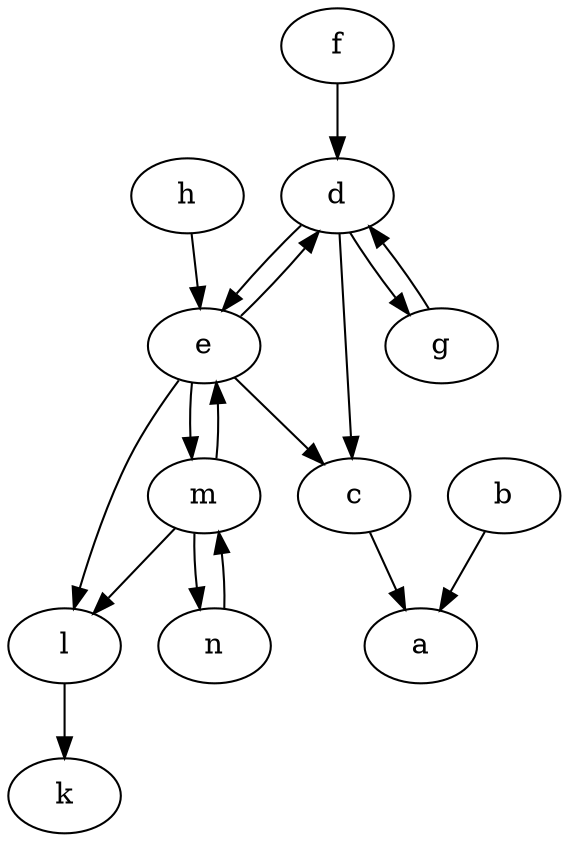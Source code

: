 digraph {
    // Node defaults can be set here if needed
    "a" [fontsize=14]
    "k" [fontsize=14]
    "l" [fontsize=14]
    "c" [fontsize=14]
    "b" [fontsize=14]
    "d" [fontsize=14]
    "e" [fontsize=14]
    "m" [fontsize=14]
    "f" [fontsize=14]
    "g" [fontsize=14]
    "h" [fontsize=14]
    "n" [fontsize=14]
    edge[labeldistance=1.5 fontsize=12]
    "b" -> "a" [dir="forward"]
    "c" -> "a" [dir="forward"]
    "l" -> "k" [dir="forward"]
    "d" -> "c" [dir="forward"]
    "e" -> "c" [dir="forward"]
    "e" -> "l" [dir="forward"]
    "m" -> "l" [dir="forward"]
    "e" -> "d" [dir="forward"]
    "d" -> "e" [dir="forward"]
    "m" -> "e" [dir="forward"]
    "e" -> "m" [dir="forward"]
    "f" -> "d" [dir="forward"]
    "g" -> "d" [dir="forward"]
    "d" -> "g" [dir="forward"]
    "h" -> "e" [dir="forward"]
    "n" -> "m" [dir="forward"]
    "m" -> "n" [dir="forward"]
}